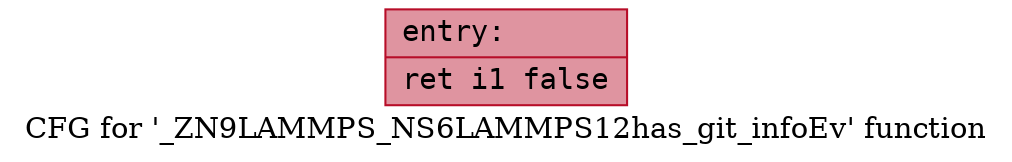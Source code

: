 digraph "CFG for '_ZN9LAMMPS_NS6LAMMPS12has_git_infoEv' function" {
	label="CFG for '_ZN9LAMMPS_NS6LAMMPS12has_git_infoEv' function";

	Node0x56529128d260 [shape=record,color="#b70d28ff", style=filled, fillcolor="#b70d2870" fontname="Courier",label="{entry:\l|  ret i1 false\l}"];
}
